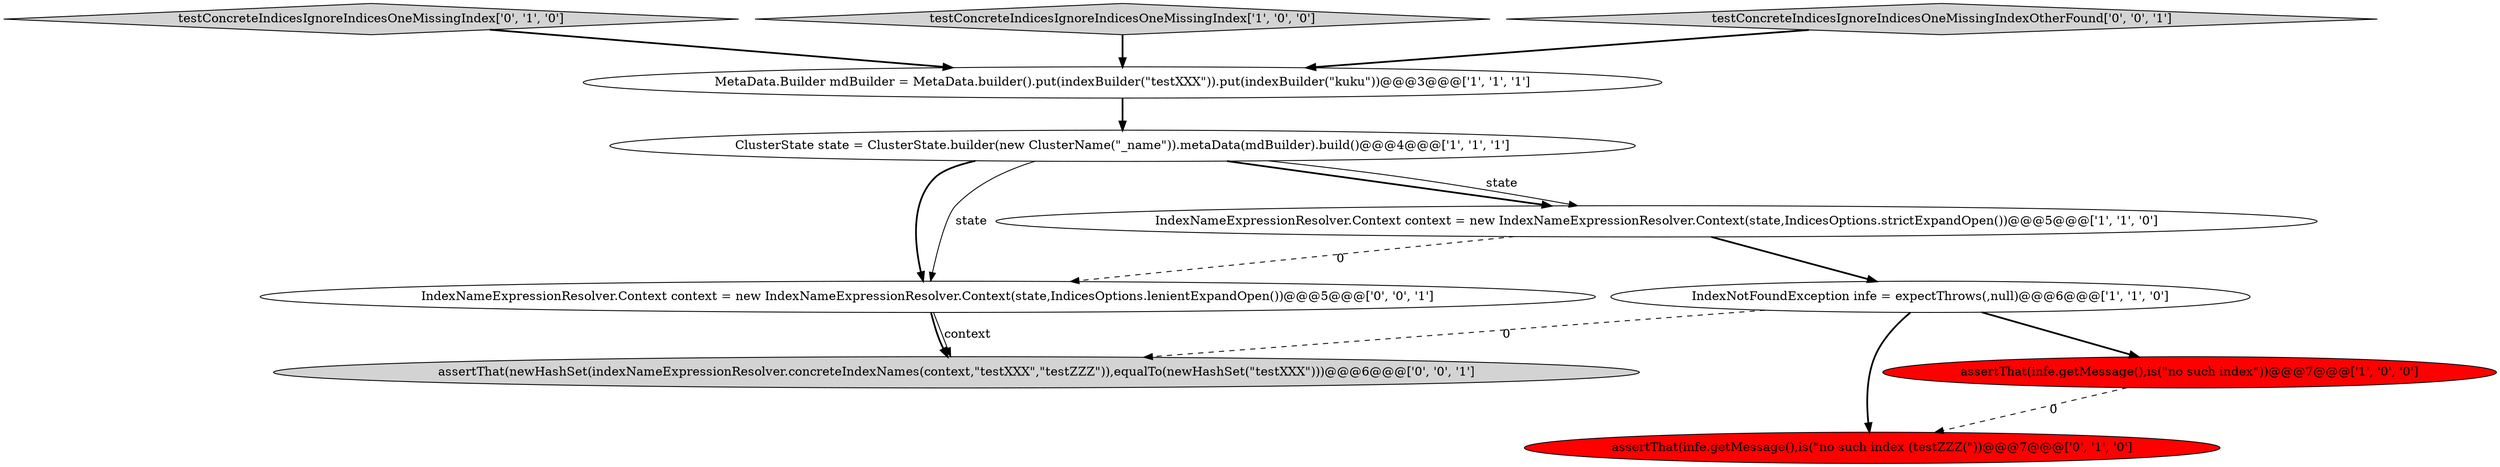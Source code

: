 digraph {
0 [style = filled, label = "ClusterState state = ClusterState.builder(new ClusterName(\"_name\")).metaData(mdBuilder).build()@@@4@@@['1', '1', '1']", fillcolor = white, shape = ellipse image = "AAA0AAABBB1BBB"];
7 [style = filled, label = "assertThat(infe.getMessage(),is(\"no such index (testZZZ(\"))@@@7@@@['0', '1', '0']", fillcolor = red, shape = ellipse image = "AAA1AAABBB2BBB"];
4 [style = filled, label = "IndexNotFoundException infe = expectThrows(,null)@@@6@@@['1', '1', '0']", fillcolor = white, shape = ellipse image = "AAA0AAABBB1BBB"];
10 [style = filled, label = "IndexNameExpressionResolver.Context context = new IndexNameExpressionResolver.Context(state,IndicesOptions.lenientExpandOpen())@@@5@@@['0', '0', '1']", fillcolor = white, shape = ellipse image = "AAA0AAABBB3BBB"];
3 [style = filled, label = "MetaData.Builder mdBuilder = MetaData.builder().put(indexBuilder(\"testXXX\")).put(indexBuilder(\"kuku\"))@@@3@@@['1', '1', '1']", fillcolor = white, shape = ellipse image = "AAA0AAABBB1BBB"];
2 [style = filled, label = "assertThat(infe.getMessage(),is(\"no such index\"))@@@7@@@['1', '0', '0']", fillcolor = red, shape = ellipse image = "AAA1AAABBB1BBB"];
6 [style = filled, label = "testConcreteIndicesIgnoreIndicesOneMissingIndex['0', '1', '0']", fillcolor = lightgray, shape = diamond image = "AAA0AAABBB2BBB"];
5 [style = filled, label = "testConcreteIndicesIgnoreIndicesOneMissingIndex['1', '0', '0']", fillcolor = lightgray, shape = diamond image = "AAA0AAABBB1BBB"];
1 [style = filled, label = "IndexNameExpressionResolver.Context context = new IndexNameExpressionResolver.Context(state,IndicesOptions.strictExpandOpen())@@@5@@@['1', '1', '0']", fillcolor = white, shape = ellipse image = "AAA0AAABBB1BBB"];
9 [style = filled, label = "assertThat(newHashSet(indexNameExpressionResolver.concreteIndexNames(context,\"testXXX\",\"testZZZ\")),equalTo(newHashSet(\"testXXX\")))@@@6@@@['0', '0', '1']", fillcolor = lightgray, shape = ellipse image = "AAA0AAABBB3BBB"];
8 [style = filled, label = "testConcreteIndicesIgnoreIndicesOneMissingIndexOtherFound['0', '0', '1']", fillcolor = lightgray, shape = diamond image = "AAA0AAABBB3BBB"];
5->3 [style = bold, label=""];
6->3 [style = bold, label=""];
4->9 [style = dashed, label="0"];
1->4 [style = bold, label=""];
0->10 [style = bold, label=""];
10->9 [style = bold, label=""];
4->2 [style = bold, label=""];
0->10 [style = solid, label="state"];
1->10 [style = dashed, label="0"];
2->7 [style = dashed, label="0"];
0->1 [style = bold, label=""];
0->1 [style = solid, label="state"];
4->7 [style = bold, label=""];
3->0 [style = bold, label=""];
8->3 [style = bold, label=""];
10->9 [style = solid, label="context"];
}
